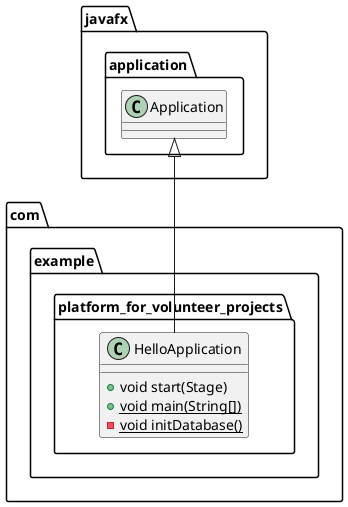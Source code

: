 @startuml
class com.example.platform_for_volunteer_projects.HelloApplication {
+ void start(Stage)
+ {static} void main(String[])
- {static} void initDatabase()
}



javafx.application.Application <|-- com.example.platform_for_volunteer_projects.HelloApplication
@enduml